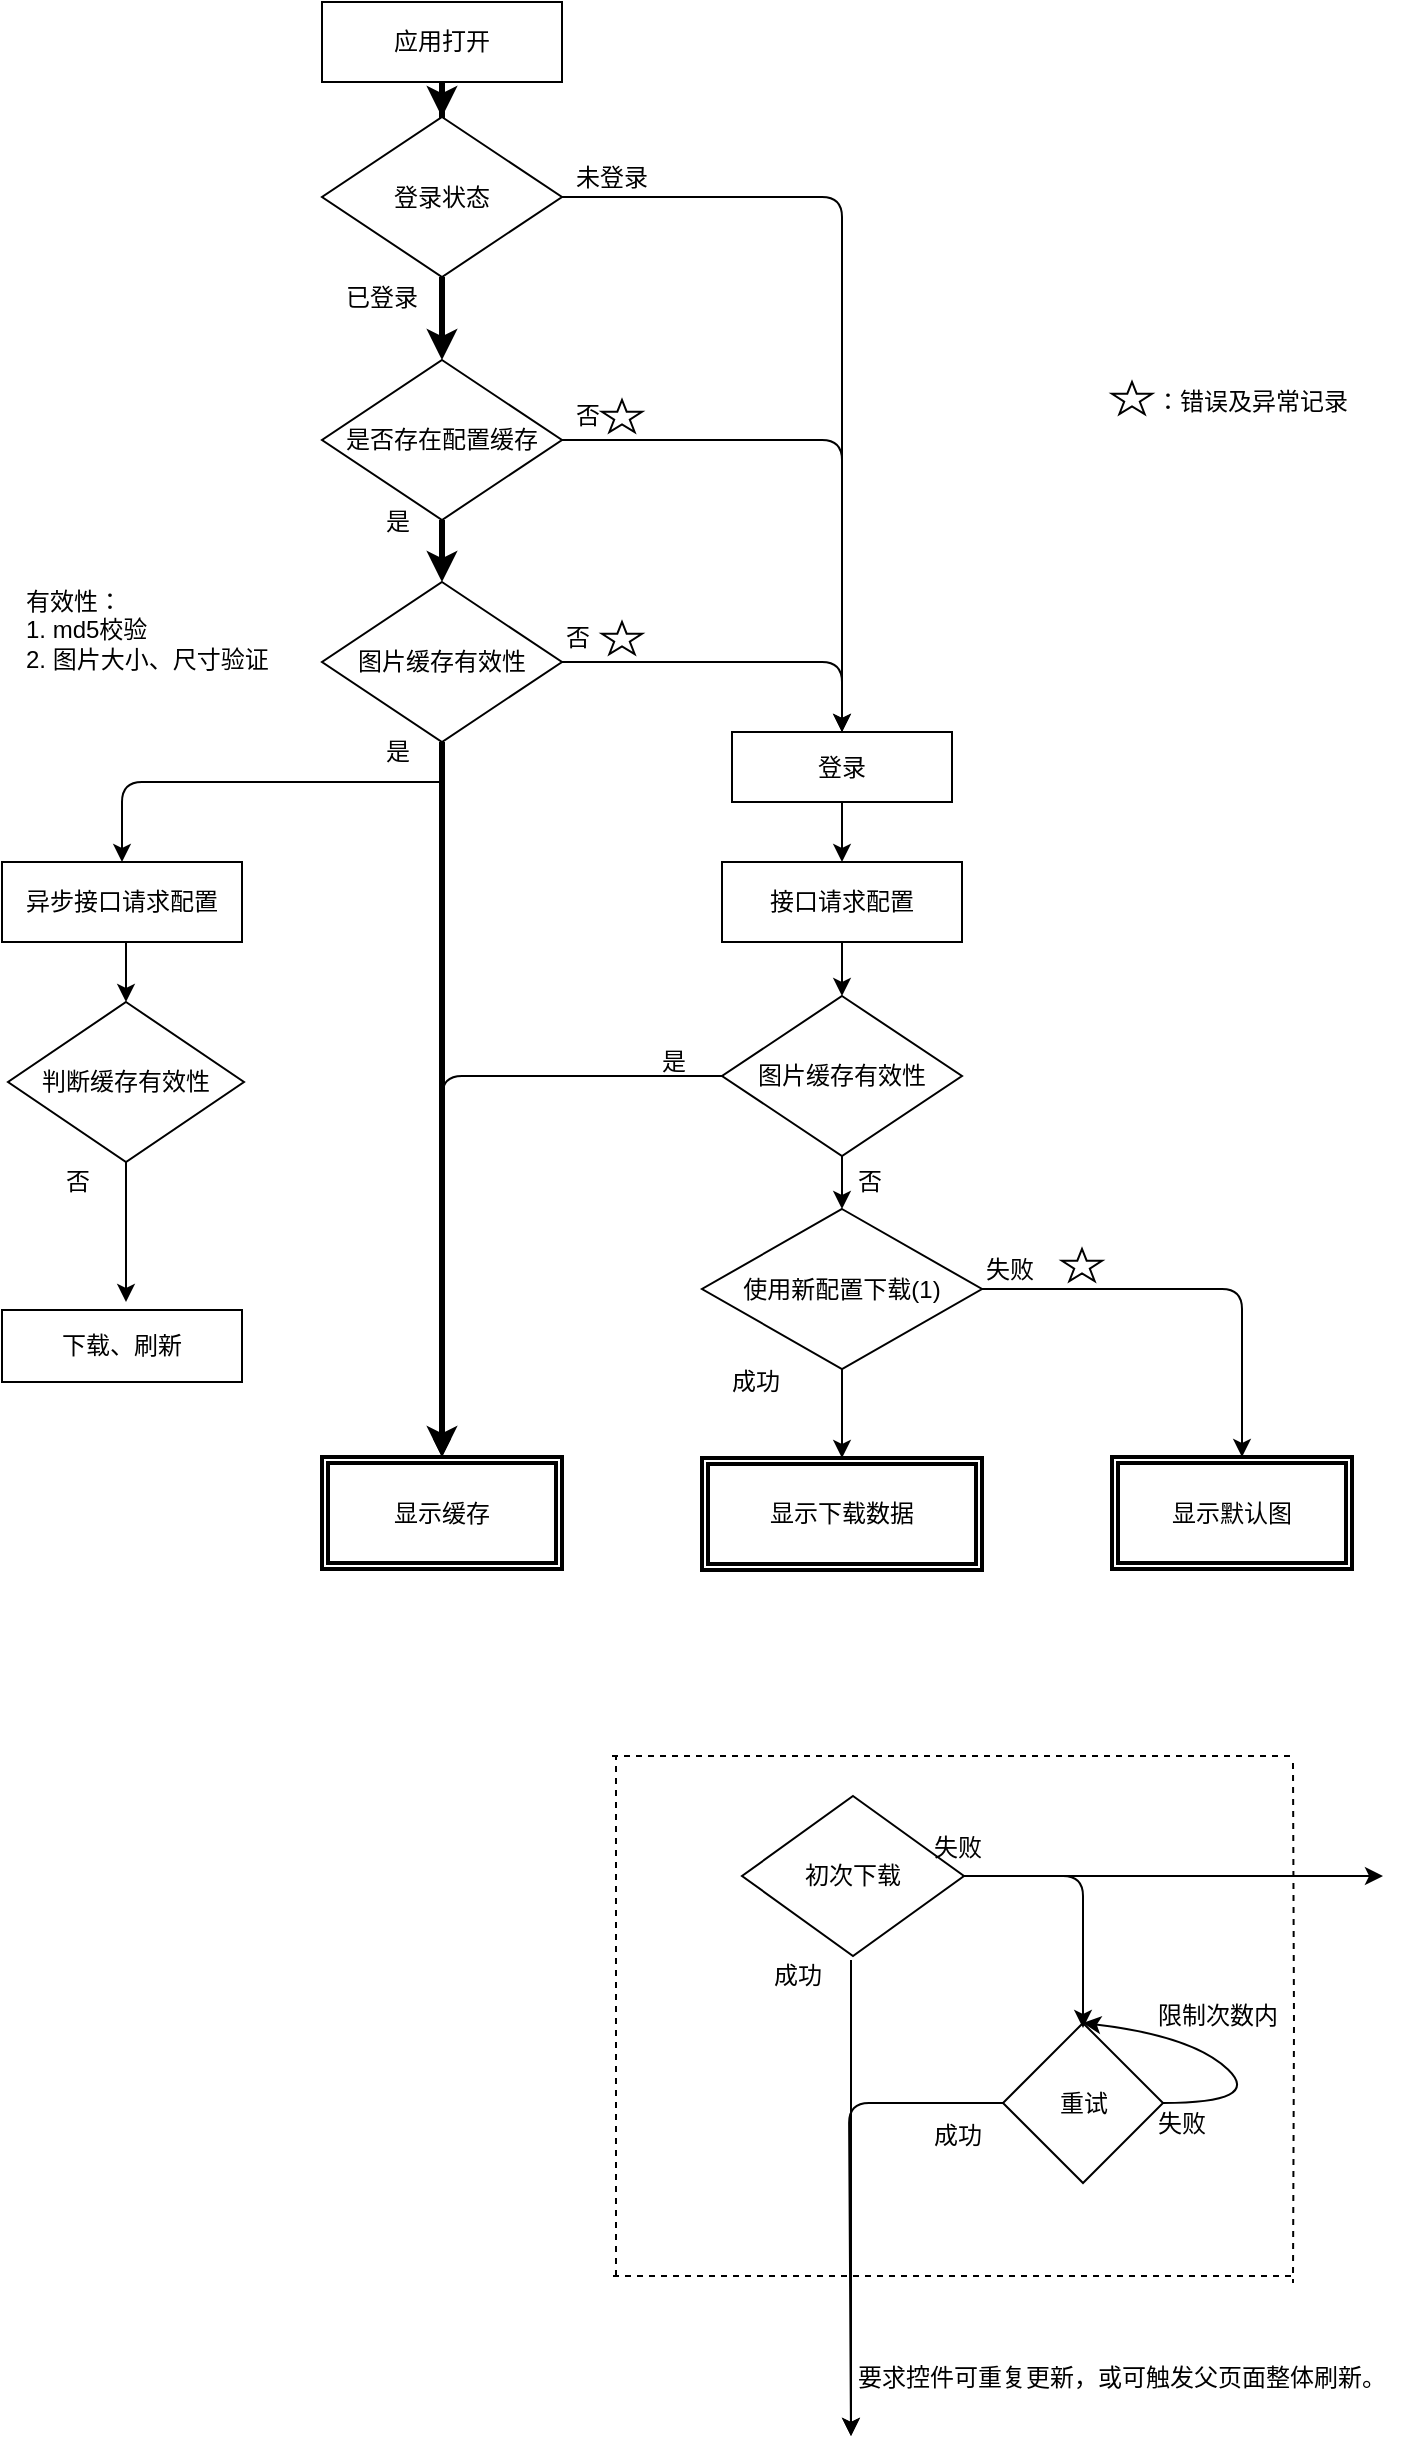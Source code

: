 <mxfile version="11.0.9" type="github"><diagram id="Av-IHMT5Xzm4aiiN9Ryq" name="Page-1"><mxGraphModel dx="1153" dy="625" grid="1" gridSize="10" guides="1" tooltips="1" connect="1" arrows="1" fold="1" page="1" pageScale="1" pageWidth="827" pageHeight="1169" math="0" shadow="0"><root><mxCell id="0"/><mxCell id="1" parent="0"/><mxCell id="Nhjgdy69EPyARYpoZWZJ-32" style="edgeStyle=orthogonalEdgeStyle;rounded=0;orthogonalLoop=1;jettySize=auto;html=1;entryX=0.5;entryY=0;entryDx=0;entryDy=0;strokeWidth=3;" parent="1" source="tXEbZ64m0D1ujOn4RVzD-1" target="Nhjgdy69EPyARYpoZWZJ-19" edge="1"><mxGeometry relative="1" as="geometry"/></mxCell><mxCell id="tXEbZ64m0D1ujOn4RVzD-1" value="应用打开" style="rounded=0;whiteSpace=wrap;html=1;" parent="1" vertex="1"><mxGeometry x="190" y="60" width="120" height="40" as="geometry"/></mxCell><mxCell id="tXEbZ64m0D1ujOn4RVzD-2" value="是否存在配置缓存" style="rhombus;whiteSpace=wrap;html=1;" parent="1" vertex="1"><mxGeometry x="190" y="239" width="120" height="80" as="geometry"/></mxCell><mxCell id="tXEbZ64m0D1ujOn4RVzD-4" value="" style="endArrow=classic;html=1;exitX=0.5;exitY=1;exitDx=0;exitDy=0;entryX=0.5;entryY=0;entryDx=0;entryDy=0;strokeWidth=3;" parent="1" source="tXEbZ64m0D1ujOn4RVzD-2" target="cP8PxudESQkfHD-K65UT-4" edge="1"><mxGeometry width="50" height="50" relative="1" as="geometry"><mxPoint x="190" y="410" as="sourcePoint"/><mxPoint x="250" y="390" as="targetPoint"/></mxGeometry></mxCell><mxCell id="tXEbZ64m0D1ujOn4RVzD-5" value="是" style="text;html=1;resizable=0;points=[];autosize=1;align=left;verticalAlign=top;spacingTop=-4;" parent="1" vertex="1"><mxGeometry x="220" y="310" width="30" height="20" as="geometry"/></mxCell><mxCell id="tXEbZ64m0D1ujOn4RVzD-6" value="否" style="text;html=1;resizable=0;points=[];autosize=1;align=left;verticalAlign=top;spacingTop=-4;" parent="1" vertex="1"><mxGeometry x="315" y="257" width="30" height="20" as="geometry"/></mxCell><mxCell id="cP8PxudESQkfHD-K65UT-1" value="" style="endArrow=classic;html=1;entryX=0.5;entryY=0;entryDx=0;entryDy=0;exitX=1;exitY=0.5;exitDx=0;exitDy=0;" parent="1" source="tXEbZ64m0D1ujOn4RVzD-2" edge="1"><mxGeometry width="50" height="50" relative="1" as="geometry"><mxPoint x="350" y="320" as="sourcePoint"/><mxPoint x="450" y="460" as="targetPoint"/><Array as="points"><mxPoint x="330" y="279"/><mxPoint x="390" y="279"/><mxPoint x="450" y="279"/></Array></mxGeometry></mxCell><mxCell id="Nhjgdy69EPyARYpoZWZJ-97" style="edgeStyle=orthogonalEdgeStyle;rounded=0;orthogonalLoop=1;jettySize=auto;html=1;entryX=0.5;entryY=0;entryDx=0;entryDy=0;strokeWidth=3;" parent="1" source="cP8PxudESQkfHD-K65UT-4" target="Nhjgdy69EPyARYpoZWZJ-60" edge="1"><mxGeometry relative="1" as="geometry"/></mxCell><mxCell id="cP8PxudESQkfHD-K65UT-4" value="图片缓存有效性" style="rhombus;whiteSpace=wrap;html=1;" parent="1" vertex="1"><mxGeometry x="190" y="350" width="120" height="80" as="geometry"/></mxCell><mxCell id="cP8PxudESQkfHD-K65UT-7" value="否" style="text;html=1;resizable=0;points=[];autosize=1;align=left;verticalAlign=top;spacingTop=-4;" parent="1" vertex="1"><mxGeometry x="310" y="368" width="30" height="20" as="geometry"/></mxCell><mxCell id="Nhjgdy69EPyARYpoZWZJ-103" style="edgeStyle=orthogonalEdgeStyle;rounded=0;orthogonalLoop=1;jettySize=auto;html=1;entryX=0.5;entryY=0;entryDx=0;entryDy=0;" parent="1" source="cP8PxudESQkfHD-K65UT-14" target="Nhjgdy69EPyARYpoZWZJ-62" edge="1"><mxGeometry relative="1" as="geometry"/></mxCell><mxCell id="cP8PxudESQkfHD-K65UT-14" value="使用新配置下载(1)" style="rhombus;whiteSpace=wrap;html=1;" parent="1" vertex="1"><mxGeometry x="380" y="663.5" width="140" height="80" as="geometry"/></mxCell><mxCell id="cP8PxudESQkfHD-K65UT-16" value="成功" style="text;html=1;resizable=0;points=[];autosize=1;align=left;verticalAlign=top;spacingTop=-4;" parent="1" vertex="1"><mxGeometry x="393" y="740" width="40" height="20" as="geometry"/></mxCell><mxCell id="cP8PxudESQkfHD-K65UT-22" value="失败&amp;nbsp;" style="text;html=1;resizable=0;points=[];autosize=1;align=left;verticalAlign=top;spacingTop=-4;" parent="1" vertex="1"><mxGeometry x="520" y="683.5" width="40" height="20" as="geometry"/></mxCell><mxCell id="cP8PxudESQkfHD-K65UT-24" value="" style="endArrow=classic;html=1;exitX=1;exitY=0.5;exitDx=0;exitDy=0;entryX=0.5;entryY=0;entryDx=0;entryDy=0;" parent="1" source="cP8PxudESQkfHD-K65UT-4" target="Nhjgdy69EPyARYpoZWZJ-28" edge="1"><mxGeometry width="50" height="50" relative="1" as="geometry"><mxPoint x="330" y="320" as="sourcePoint"/><mxPoint x="450" y="460" as="targetPoint"/><Array as="points"><mxPoint x="450" y="390"/></Array></mxGeometry></mxCell><mxCell id="cP8PxudESQkfHD-K65UT-26" value="是" style="text;html=1;resizable=0;points=[];autosize=1;align=left;verticalAlign=top;spacingTop=-4;" parent="1" vertex="1"><mxGeometry x="220" y="425" width="30" height="20" as="geometry"/></mxCell><mxCell id="Nhjgdy69EPyARYpoZWZJ-3" value="有效性：&lt;br&gt;1. md5校验&lt;br&gt;2. 图片大小、尺寸验证" style="text;html=1;resizable=0;points=[];autosize=1;align=left;verticalAlign=top;spacingTop=-4;" parent="1" vertex="1"><mxGeometry x="40" y="350" width="140" height="40" as="geometry"/></mxCell><mxCell id="Nhjgdy69EPyARYpoZWZJ-6" value="" style="verticalLabelPosition=bottom;verticalAlign=top;html=1;shape=mxgraph.basic.star" parent="1" vertex="1"><mxGeometry x="560" y="683.5" width="20" height="16" as="geometry"/></mxCell><mxCell id="Nhjgdy69EPyARYpoZWZJ-7" value="" style="verticalLabelPosition=bottom;verticalAlign=top;html=1;shape=mxgraph.basic.star" parent="1" vertex="1"><mxGeometry x="330" y="370" width="20" height="16" as="geometry"/></mxCell><mxCell id="Nhjgdy69EPyARYpoZWZJ-8" value="" style="verticalLabelPosition=bottom;verticalAlign=top;html=1;shape=mxgraph.basic.star" parent="1" vertex="1"><mxGeometry x="585" y="250" width="20" height="16" as="geometry"/></mxCell><mxCell id="Nhjgdy69EPyARYpoZWZJ-10" value="：错误及异常记录" style="text;html=1;resizable=0;points=[];autosize=1;align=left;verticalAlign=top;spacingTop=-4;" parent="1" vertex="1"><mxGeometry x="605" y="250" width="110" height="20" as="geometry"/></mxCell><mxCell id="Nhjgdy69EPyARYpoZWZJ-30" style="edgeStyle=orthogonalEdgeStyle;rounded=0;orthogonalLoop=1;jettySize=auto;html=1;strokeWidth=3;" parent="1" source="Nhjgdy69EPyARYpoZWZJ-19" target="tXEbZ64m0D1ujOn4RVzD-2" edge="1"><mxGeometry relative="1" as="geometry"/></mxCell><mxCell id="Nhjgdy69EPyARYpoZWZJ-19" value="登录状态" style="rhombus;whiteSpace=wrap;html=1;" parent="1" vertex="1"><mxGeometry x="190" y="117.5" width="120" height="80" as="geometry"/></mxCell><mxCell id="Nhjgdy69EPyARYpoZWZJ-21" value="未登录" style="text;html=1;resizable=0;points=[];autosize=1;align=left;verticalAlign=top;spacingTop=-4;" parent="1" vertex="1"><mxGeometry x="315" y="137.5" width="50" height="20" as="geometry"/></mxCell><mxCell id="Nhjgdy69EPyARYpoZWZJ-25" value="已登录" style="text;html=1;resizable=0;points=[];autosize=1;align=left;verticalAlign=top;spacingTop=-4;" parent="1" vertex="1"><mxGeometry x="200" y="197.5" width="50" height="20" as="geometry"/></mxCell><mxCell id="Nhjgdy69EPyARYpoZWZJ-33" style="edgeStyle=orthogonalEdgeStyle;rounded=0;orthogonalLoop=1;jettySize=auto;html=1;entryX=0.5;entryY=0;entryDx=0;entryDy=0;" parent="1" source="Nhjgdy69EPyARYpoZWZJ-92" target="cP8PxudESQkfHD-K65UT-14" edge="1"><mxGeometry relative="1" as="geometry"/></mxCell><mxCell id="cP8PxudESQkfHD-K65UT-2" value="接口请求配置" style="rounded=0;whiteSpace=wrap;html=1;" parent="1" vertex="1"><mxGeometry x="390" y="490" width="120" height="40" as="geometry"/></mxCell><mxCell id="Nhjgdy69EPyARYpoZWZJ-35" style="edgeStyle=orthogonalEdgeStyle;rounded=0;orthogonalLoop=1;jettySize=auto;html=1;exitX=0.5;exitY=1;exitDx=0;exitDy=0;entryX=0.5;entryY=0;entryDx=0;entryDy=0;" parent="1" source="Nhjgdy69EPyARYpoZWZJ-28" target="cP8PxudESQkfHD-K65UT-2" edge="1"><mxGeometry relative="1" as="geometry"/></mxCell><mxCell id="Nhjgdy69EPyARYpoZWZJ-28" value="登录" style="rounded=0;whiteSpace=wrap;html=1;" parent="1" vertex="1"><mxGeometry x="395" y="425" width="110" height="35" as="geometry"/></mxCell><mxCell id="Nhjgdy69EPyARYpoZWZJ-36" value="" style="edgeStyle=segmentEdgeStyle;endArrow=classic;html=1;exitX=1;exitY=0.5;exitDx=0;exitDy=0;entryX=0.5;entryY=0;entryDx=0;entryDy=0;" parent="1" source="Nhjgdy69EPyARYpoZWZJ-19" target="Nhjgdy69EPyARYpoZWZJ-28" edge="1"><mxGeometry width="50" height="50" relative="1" as="geometry"><mxPoint x="395" y="222.5" as="sourcePoint"/><mxPoint x="445" y="172.5" as="targetPoint"/><Array as="points"><mxPoint x="450" y="158"/></Array></mxGeometry></mxCell><mxCell id="Nhjgdy69EPyARYpoZWZJ-37" value="" style="verticalLabelPosition=bottom;verticalAlign=top;html=1;shape=mxgraph.basic.star" parent="1" vertex="1"><mxGeometry x="330" y="259" width="20" height="16" as="geometry"/></mxCell><mxCell id="Nhjgdy69EPyARYpoZWZJ-41" value="" style="edgeStyle=segmentEdgeStyle;endArrow=classic;html=1;exitX=1;exitY=0.5;exitDx=0;exitDy=0;entryX=0.5;entryY=0;entryDx=0;entryDy=0;" parent="1" source="cP8PxudESQkfHD-K65UT-14" edge="1"><mxGeometry width="50" height="50" relative="1" as="geometry"><mxPoint x="655" y="743.5" as="sourcePoint"/><mxPoint x="650" y="787.5" as="targetPoint"/></mxGeometry></mxCell><mxCell id="Nhjgdy69EPyARYpoZWZJ-58" style="edgeStyle=orthogonalEdgeStyle;rounded=0;orthogonalLoop=1;jettySize=auto;html=1;exitX=0.5;exitY=1;exitDx=0;exitDy=0;entryX=0.5;entryY=0;entryDx=0;entryDy=0;" parent="1" source="Nhjgdy69EPyARYpoZWZJ-43" target="Nhjgdy69EPyARYpoZWZJ-47" edge="1"><mxGeometry relative="1" as="geometry"/></mxCell><mxCell id="Nhjgdy69EPyARYpoZWZJ-43" value="异步接口请求配置" style="rounded=0;whiteSpace=wrap;html=1;" parent="1" vertex="1"><mxGeometry x="30" y="490" width="120" height="40" as="geometry"/></mxCell><mxCell id="Nhjgdy69EPyARYpoZWZJ-50" value="" style="edgeStyle=orthogonalEdgeStyle;rounded=0;orthogonalLoop=1;jettySize=auto;html=1;" parent="1" source="Nhjgdy69EPyARYpoZWZJ-47" edge="1"><mxGeometry relative="1" as="geometry"><mxPoint x="92" y="710" as="targetPoint"/></mxGeometry></mxCell><mxCell id="Nhjgdy69EPyARYpoZWZJ-47" value="判断缓存有效性" style="rhombus;whiteSpace=wrap;html=1;" parent="1" vertex="1"><mxGeometry x="33" y="560" width="118" height="80" as="geometry"/></mxCell><mxCell id="Nhjgdy69EPyARYpoZWZJ-51" value="下载、刷新" style="rounded=0;whiteSpace=wrap;html=1;" parent="1" vertex="1"><mxGeometry x="30" y="714" width="120" height="36" as="geometry"/></mxCell><mxCell id="Nhjgdy69EPyARYpoZWZJ-52" value="否" style="text;html=1;resizable=0;points=[];autosize=1;align=left;verticalAlign=top;spacingTop=-4;" parent="1" vertex="1"><mxGeometry x="60" y="640" width="30" height="20" as="geometry"/></mxCell><mxCell id="Nhjgdy69EPyARYpoZWZJ-59" value="" style="edgeStyle=segmentEdgeStyle;endArrow=classic;html=1;" parent="1" target="Nhjgdy69EPyARYpoZWZJ-43" edge="1"><mxGeometry width="50" height="50" relative="1" as="geometry"><mxPoint x="250" y="450" as="sourcePoint"/><mxPoint x="70" y="800" as="targetPoint"/></mxGeometry></mxCell><mxCell id="Nhjgdy69EPyARYpoZWZJ-60" value="显示缓存" style="shape=ext;double=1;rounded=0;whiteSpace=wrap;html=1;strokeWidth=2;" parent="1" vertex="1"><mxGeometry x="190" y="787.5" width="120" height="56" as="geometry"/></mxCell><mxCell id="Nhjgdy69EPyARYpoZWZJ-62" value="显示下载数据" style="shape=ext;double=1;rounded=0;whiteSpace=wrap;html=1;strokeWidth=2;" parent="1" vertex="1"><mxGeometry x="380" y="788" width="140" height="56" as="geometry"/></mxCell><mxCell id="Nhjgdy69EPyARYpoZWZJ-63" value="显示默认图" style="shape=ext;double=1;rounded=0;whiteSpace=wrap;html=1;strokeWidth=2;" parent="1" vertex="1"><mxGeometry x="585" y="787.5" width="120" height="56" as="geometry"/></mxCell><mxCell id="Nhjgdy69EPyARYpoZWZJ-74" value="" style="edgeStyle=orthogonalEdgeStyle;rounded=0;orthogonalLoop=1;jettySize=auto;html=1;" parent="1" source="Nhjgdy69EPyARYpoZWZJ-75" edge="1"><mxGeometry relative="1" as="geometry"><mxPoint x="720.5" y="997" as="targetPoint"/></mxGeometry></mxCell><mxCell id="Nhjgdy69EPyARYpoZWZJ-75" value="初次下载" style="rhombus;whiteSpace=wrap;html=1;" parent="1" vertex="1"><mxGeometry x="400" y="957" width="111" height="80" as="geometry"/></mxCell><mxCell id="Nhjgdy69EPyARYpoZWZJ-76" value="重试" style="rhombus;whiteSpace=wrap;html=1;" parent="1" vertex="1"><mxGeometry x="530.5" y="1070.5" width="80" height="80" as="geometry"/></mxCell><mxCell id="Nhjgdy69EPyARYpoZWZJ-77" value="失败" style="text;html=1;resizable=0;points=[];autosize=1;align=left;verticalAlign=top;spacingTop=-4;" parent="1" vertex="1"><mxGeometry x="493.5" y="973" width="40" height="20" as="geometry"/></mxCell><mxCell id="Nhjgdy69EPyARYpoZWZJ-78" value="成功" style="text;html=1;resizable=0;points=[];autosize=1;align=left;verticalAlign=top;spacingTop=-4;" parent="1" vertex="1"><mxGeometry x="493.5" y="1117" width="40" height="20" as="geometry"/></mxCell><mxCell id="Nhjgdy69EPyARYpoZWZJ-79" value="" style="endArrow=classic;html=1;" parent="1" edge="1"><mxGeometry width="50" height="50" relative="1" as="geometry"><mxPoint x="510" y="997" as="sourcePoint"/><mxPoint x="570.5" y="1073" as="targetPoint"/><Array as="points"><mxPoint x="570.5" y="997"/></Array></mxGeometry></mxCell><mxCell id="Nhjgdy69EPyARYpoZWZJ-80" value="" style="endArrow=classic;html=1;exitX=0;exitY=0.5;exitDx=0;exitDy=0;" parent="1" source="Nhjgdy69EPyARYpoZWZJ-76" edge="1"><mxGeometry width="50" height="50" relative="1" as="geometry"><mxPoint x="505.5" y="1111" as="sourcePoint"/><mxPoint x="454.5" y="1277" as="targetPoint"/><Array as="points"><mxPoint x="453.5" y="1110.5"/></Array></mxGeometry></mxCell><mxCell id="Nhjgdy69EPyARYpoZWZJ-81" value="成功" style="text;html=1;resizable=0;points=[];autosize=1;align=left;verticalAlign=top;spacingTop=-4;" parent="1" vertex="1"><mxGeometry x="413.5" y="1037" width="40" height="20" as="geometry"/></mxCell><mxCell id="Nhjgdy69EPyARYpoZWZJ-82" value="" style="endArrow=none;dashed=1;html=1;" parent="1" edge="1"><mxGeometry width="50" height="50" relative="1" as="geometry"><mxPoint x="335" y="937" as="sourcePoint"/><mxPoint x="675.5" y="937" as="targetPoint"/></mxGeometry></mxCell><mxCell id="Nhjgdy69EPyARYpoZWZJ-83" value="" style="endArrow=none;dashed=1;html=1;" parent="1" edge="1"><mxGeometry width="50" height="50" relative="1" as="geometry"><mxPoint x="335.5" y="1197" as="sourcePoint"/><mxPoint x="675.5" y="1197" as="targetPoint"/></mxGeometry></mxCell><mxCell id="Nhjgdy69EPyARYpoZWZJ-84" value="" style="endArrow=none;dashed=1;html=1;" parent="1" edge="1"><mxGeometry width="50" height="50" relative="1" as="geometry"><mxPoint x="337" y="1197" as="sourcePoint"/><mxPoint x="337" y="937" as="targetPoint"/></mxGeometry></mxCell><mxCell id="Nhjgdy69EPyARYpoZWZJ-85" value="" style="endArrow=none;dashed=1;html=1;" parent="1" edge="1"><mxGeometry width="50" height="50" relative="1" as="geometry"><mxPoint x="675.5" y="940.5" as="sourcePoint"/><mxPoint x="675.5" y="1200.5" as="targetPoint"/><Array as="points"><mxPoint x="676" y="1070.5"/></Array></mxGeometry></mxCell><mxCell id="Nhjgdy69EPyARYpoZWZJ-86" value="" style="endArrow=classic;html=1;exitX=1.025;exitY=0.1;exitDx=0;exitDy=0;exitPerimeter=0;" parent="1" source="Nhjgdy69EPyARYpoZWZJ-81" edge="1"><mxGeometry width="50" height="50" relative="1" as="geometry"><mxPoint x="-4.5" y="1357" as="sourcePoint"/><mxPoint x="454.5" y="1277" as="targetPoint"/></mxGeometry></mxCell><mxCell id="Nhjgdy69EPyARYpoZWZJ-87" value="" style="curved=1;endArrow=classic;html=1;entryX=0.5;entryY=0;entryDx=0;entryDy=0;" parent="1" target="Nhjgdy69EPyARYpoZWZJ-76" edge="1"><mxGeometry width="50" height="50" relative="1" as="geometry"><mxPoint x="610.5" y="1110.5" as="sourcePoint"/><mxPoint x="660.5" y="1060.5" as="targetPoint"/><Array as="points"><mxPoint x="660.5" y="1110.5"/><mxPoint x="625.5" y="1077"/></Array></mxGeometry></mxCell><mxCell id="Nhjgdy69EPyARYpoZWZJ-88" value="失败" style="text;html=1;resizable=0;points=[];autosize=1;align=left;verticalAlign=top;spacingTop=-4;" parent="1" vertex="1"><mxGeometry x="605.5" y="1110.5" width="40" height="20" as="geometry"/></mxCell><mxCell id="Nhjgdy69EPyARYpoZWZJ-89" value="要求控件可重复更新，或可触发父页面整体刷新。" style="text;html=1;resizable=0;points=[];autosize=1;align=left;verticalAlign=top;spacingTop=-4;" parent="1" vertex="1"><mxGeometry x="455.5" y="1238" width="280" height="20" as="geometry"/></mxCell><mxCell id="Nhjgdy69EPyARYpoZWZJ-90" value="限制次数内" style="text;html=1;resizable=0;points=[];autosize=1;align=left;verticalAlign=top;spacingTop=-4;" parent="1" vertex="1"><mxGeometry x="605.5" y="1057" width="80" height="20" as="geometry"/></mxCell><mxCell id="Nhjgdy69EPyARYpoZWZJ-92" value="图片缓存有效性" style="rhombus;whiteSpace=wrap;html=1;" parent="1" vertex="1"><mxGeometry x="390" y="557" width="120" height="80" as="geometry"/></mxCell><mxCell id="Nhjgdy69EPyARYpoZWZJ-93" style="edgeStyle=orthogonalEdgeStyle;rounded=0;orthogonalLoop=1;jettySize=auto;html=1;entryX=0.5;entryY=0;entryDx=0;entryDy=0;" parent="1" source="cP8PxudESQkfHD-K65UT-2" target="Nhjgdy69EPyARYpoZWZJ-92" edge="1"><mxGeometry relative="1" as="geometry"><mxPoint x="450" y="550" as="sourcePoint"/><mxPoint x="450" y="664" as="targetPoint"/></mxGeometry></mxCell><mxCell id="Nhjgdy69EPyARYpoZWZJ-95" value="是" style="text;html=1;resizable=0;points=[];autosize=1;align=left;verticalAlign=top;spacingTop=-4;" parent="1" vertex="1"><mxGeometry x="357.5" y="580" width="30" height="20" as="geometry"/></mxCell><mxCell id="Nhjgdy69EPyARYpoZWZJ-96" value="否" style="text;html=1;resizable=0;points=[];autosize=1;align=left;verticalAlign=top;spacingTop=-4;" parent="1" vertex="1"><mxGeometry x="455.5" y="640" width="30" height="20" as="geometry"/></mxCell><mxCell id="Nhjgdy69EPyARYpoZWZJ-98" value="" style="edgeStyle=segmentEdgeStyle;endArrow=classic;html=1;exitX=0;exitY=0.5;exitDx=0;exitDy=0;entryX=0.5;entryY=0;entryDx=0;entryDy=0;" parent="1" source="Nhjgdy69EPyARYpoZWZJ-92" target="Nhjgdy69EPyARYpoZWZJ-60" edge="1"><mxGeometry width="50" height="50" relative="1" as="geometry"><mxPoint x="290" y="697" as="sourcePoint"/><mxPoint x="340" y="647" as="targetPoint"/></mxGeometry></mxCell></root></mxGraphModel></diagram></mxfile>